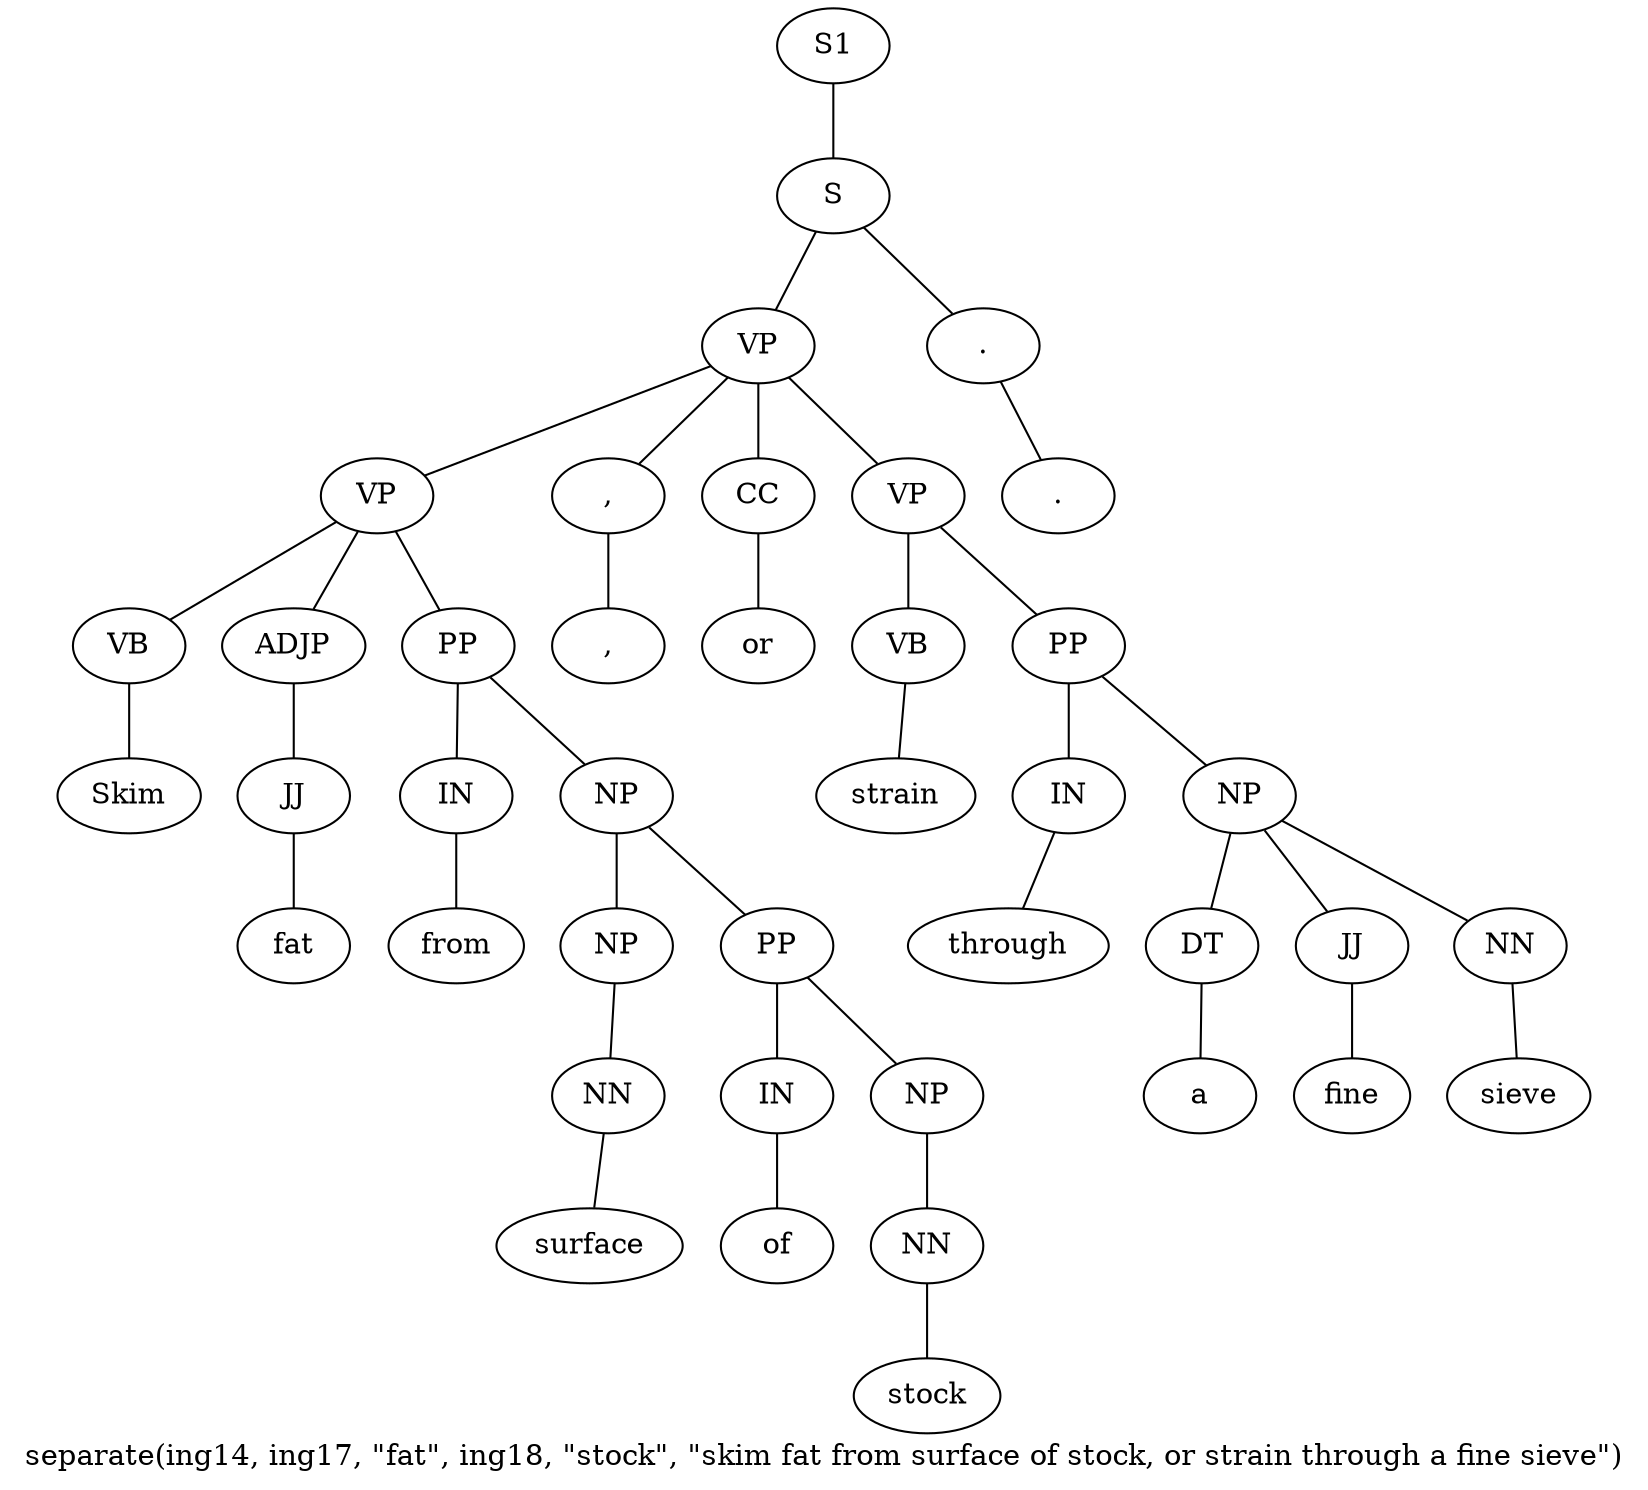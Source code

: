 graph SyntaxGraph {
	label = "separate(ing14, ing17, \"fat\", ing18, \"stock\", \"skim fat from surface of stock, or strain through a fine sieve\")";
	Node0 [label="S1"];
	Node1 [label="S"];
	Node2 [label="VP"];
	Node3 [label="VP"];
	Node4 [label="VB"];
	Node5 [label="Skim"];
	Node6 [label="ADJP"];
	Node7 [label="JJ"];
	Node8 [label="fat"];
	Node9 [label="PP"];
	Node10 [label="IN"];
	Node11 [label="from"];
	Node12 [label="NP"];
	Node13 [label="NP"];
	Node14 [label="NN"];
	Node15 [label="surface"];
	Node16 [label="PP"];
	Node17 [label="IN"];
	Node18 [label="of"];
	Node19 [label="NP"];
	Node20 [label="NN"];
	Node21 [label="stock"];
	Node22 [label=","];
	Node23 [label=","];
	Node24 [label="CC"];
	Node25 [label="or"];
	Node26 [label="VP"];
	Node27 [label="VB"];
	Node28 [label="strain"];
	Node29 [label="PP"];
	Node30 [label="IN"];
	Node31 [label="through"];
	Node32 [label="NP"];
	Node33 [label="DT"];
	Node34 [label="a"];
	Node35 [label="JJ"];
	Node36 [label="fine"];
	Node37 [label="NN"];
	Node38 [label="sieve"];
	Node39 [label="."];
	Node40 [label="."];

	Node0 -- Node1;
	Node1 -- Node2;
	Node1 -- Node39;
	Node2 -- Node3;
	Node2 -- Node22;
	Node2 -- Node24;
	Node2 -- Node26;
	Node3 -- Node4;
	Node3 -- Node6;
	Node3 -- Node9;
	Node4 -- Node5;
	Node6 -- Node7;
	Node7 -- Node8;
	Node9 -- Node10;
	Node9 -- Node12;
	Node10 -- Node11;
	Node12 -- Node13;
	Node12 -- Node16;
	Node13 -- Node14;
	Node14 -- Node15;
	Node16 -- Node17;
	Node16 -- Node19;
	Node17 -- Node18;
	Node19 -- Node20;
	Node20 -- Node21;
	Node22 -- Node23;
	Node24 -- Node25;
	Node26 -- Node27;
	Node26 -- Node29;
	Node27 -- Node28;
	Node29 -- Node30;
	Node29 -- Node32;
	Node30 -- Node31;
	Node32 -- Node33;
	Node32 -- Node35;
	Node32 -- Node37;
	Node33 -- Node34;
	Node35 -- Node36;
	Node37 -- Node38;
	Node39 -- Node40;
}